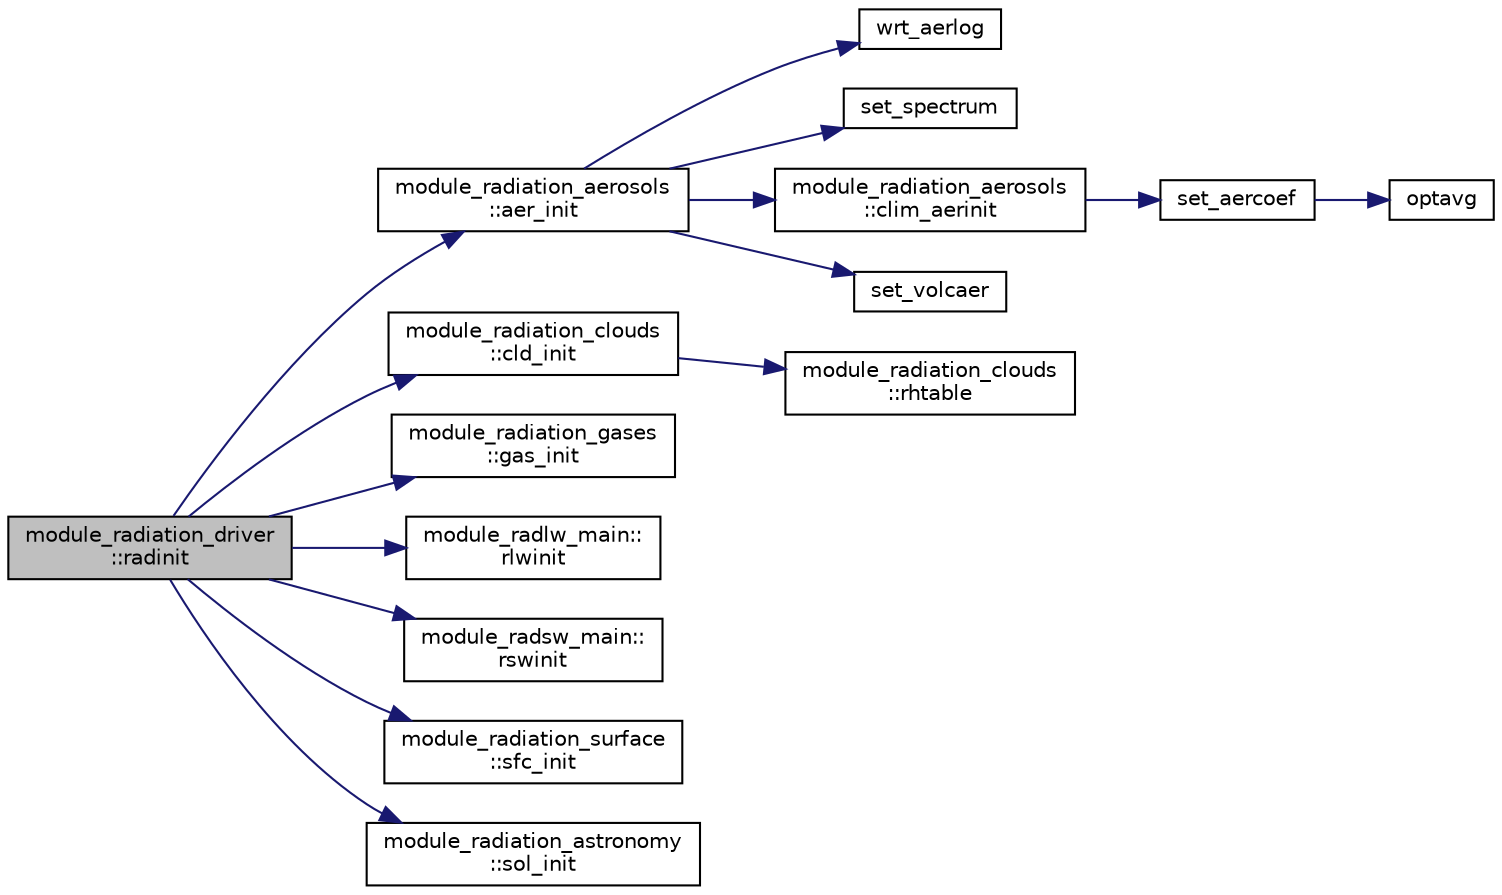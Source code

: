 digraph "module_radiation_driver::radinit"
{
  edge [fontname="Helvetica",fontsize="10",labelfontname="Helvetica",labelfontsize="10"];
  node [fontname="Helvetica",fontsize="10",shape=record];
  rankdir="LR";
  Node64 [label="module_radiation_driver\l::radinit",height=0.2,width=0.4,color="black", fillcolor="grey75", style="filled", fontcolor="black"];
  Node64 -> Node65 [color="midnightblue",fontsize="10",style="solid",fontname="Helvetica"];
  Node65 [label="module_radiation_aerosols\l::aer_init",height=0.2,width=0.4,color="black", fillcolor="white", style="filled",URL="$group__module__radiation__aerosols.html#ga58ac70a5189ef62c63cf2c87465a030a",tooltip="The initialization program is to set up necessary parameters and working arrays. "];
  Node65 -> Node66 [color="midnightblue",fontsize="10",style="solid",fontname="Helvetica"];
  Node66 [label="wrt_aerlog",height=0.2,width=0.4,color="black", fillcolor="white", style="filled",URL="$group__module__radiation__aerosols.html#ga3135fdf318002f9d56dd2d93225f4aac",tooltip="This subroutine writes aerosol parameter configuration to run log file. "];
  Node65 -> Node67 [color="midnightblue",fontsize="10",style="solid",fontname="Helvetica"];
  Node67 [label="set_spectrum",height=0.2,width=0.4,color="black", fillcolor="white", style="filled",URL="$group__module__radiation__aerosols.html#gaa7fe6dc2964bc474a132b93aaab82cb0",tooltip="This subroutine defines the one wavenumber solar fluxes based on toa solar spectral distribution..."];
  Node65 -> Node68 [color="midnightblue",fontsize="10",style="solid",fontname="Helvetica"];
  Node68 [label="module_radiation_aerosols\l::clim_aerinit",height=0.2,width=0.4,color="black", fillcolor="white", style="filled",URL="$group__module__radiation__aerosols.html#gacdc24d7d4c01b97920ef940cc01c9cc0",tooltip="This subroutine is the opac-climatology aerosol initialization program to set up necessary parameters..."];
  Node68 -> Node69 [color="midnightblue",fontsize="10",style="solid",fontname="Helvetica"];
  Node69 [label="set_aercoef",height=0.2,width=0.4,color="black", fillcolor="white", style="filled",URL="$group__module__radiation__aerosols.html#ga95fabbc4272ae70f3b345f9b1a898d46",tooltip="The initialization program for climatological aerosols. The program reads and maps the pre-tabulated ..."];
  Node69 -> Node70 [color="midnightblue",fontsize="10",style="solid",fontname="Helvetica"];
  Node70 [label="optavg",height=0.2,width=0.4,color="black", fillcolor="white", style="filled",URL="$group__module__radiation__aerosols.html#ga637761b6110739f2d96322e2ddcc1291",tooltip="This subroutine computes mean aerosols optical properties over each SW radiation spectral band for ea..."];
  Node65 -> Node71 [color="midnightblue",fontsize="10",style="solid",fontname="Helvetica"];
  Node71 [label="set_volcaer",height=0.2,width=0.4,color="black", fillcolor="white", style="filled",URL="$group__module__radiation__aerosols.html#ga9b4558586df512eab092565549b835e2",tooltip="The initialization program for stratospheric volcanic aerosols. "];
  Node64 -> Node72 [color="midnightblue",fontsize="10",style="solid",fontname="Helvetica"];
  Node72 [label="module_radiation_clouds\l::cld_init",height=0.2,width=0.4,color="black", fillcolor="white", style="filled",URL="$group__module__radiation__clouds.html#ga0e1ee94c9ca85849a219803325a61184",tooltip="This subroutine is an initialization program for cloud-radiation calculations and sets up boundary la..."];
  Node72 -> Node73 [color="midnightblue",fontsize="10",style="solid",fontname="Helvetica"];
  Node73 [label="module_radiation_clouds\l::rhtable",height=0.2,width=0.4,color="black", fillcolor="white", style="filled",URL="$group__module__radiation__clouds.html#ga9b3f43844a53e79cd5c348f8c72ec408",tooltip="cld-rh relations obtained from mitchell-hahn procedure. "];
  Node64 -> Node74 [color="midnightblue",fontsize="10",style="solid",fontname="Helvetica"];
  Node74 [label="module_radiation_gases\l::gas_init",height=0.2,width=0.4,color="black", fillcolor="white", style="filled",URL="$group__module__radiation__gases.html#gaeff1c60060c81d3f0693a542976ee3db",tooltip="This subroutine sets up ozone, co2, etc. parameters. If climatology ozone then read in monthly ozone ..."];
  Node64 -> Node75 [color="midnightblue",fontsize="10",style="solid",fontname="Helvetica"];
  Node75 [label="module_radlw_main::\lrlwinit",height=0.2,width=0.4,color="black", fillcolor="white", style="filled",URL="$group__module__radlw__main.html#gaa9569479682c83b26584b7e9ee6841fa",tooltip="This subroutine performs calculations necessary for the initialization of the longwave model..."];
  Node64 -> Node76 [color="midnightblue",fontsize="10",style="solid",fontname="Helvetica"];
  Node76 [label="module_radsw_main::\lrswinit",height=0.2,width=0.4,color="black", fillcolor="white", style="filled",URL="$group__module__radsw__main.html#ga5b0d35149515607d94f42b6ee5a40665",tooltip="This subroutine initializes non-varying module variables, conversion factors, and look-up tables..."];
  Node64 -> Node77 [color="midnightblue",fontsize="10",style="solid",fontname="Helvetica"];
  Node77 [label="module_radiation_surface\l::sfc_init",height=0.2,width=0.4,color="black", fillcolor="white", style="filled",URL="$group__module__radiation__surface.html#gac05a5b8f903ace95e45c1cce612ed721",tooltip="This subroutine is the initialization program for surface radiation related quantities (albedo..."];
  Node64 -> Node78 [color="midnightblue",fontsize="10",style="solid",fontname="Helvetica"];
  Node78 [label="module_radiation_astronomy\l::sol_init",height=0.2,width=0.4,color="black", fillcolor="white", style="filled",URL="$group__module__radiation__astronomy.html#gaa9eeb5462c1dbddb971cee28eb38ca47",tooltip="This subroutine initializes astronomy process, and set up module constants. "];
}

